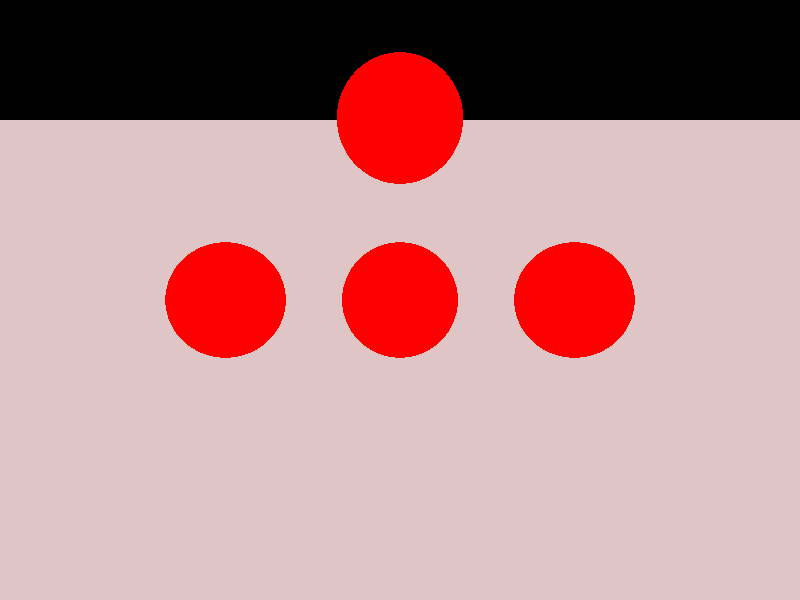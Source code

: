 #include "colors.inc"

plane {
	y, -2
	pigment {Pink}	
}

sphere {
    <-3,6,0>, 1
    pigment { Red }
    finish {
      ambient 0.1
      diffuse 0.0
      phong 0.0
      phong_size 0
    }
}

sphere {
    <0,6,0>, 1
    pigment { Red }
    finish {
      ambient 0.0
      diffuse 0.35
      phong 0.0
      phong_size 0
    }
}

sphere {
    <3,6,0>, 1
    pigment { Red }
    finish {
      ambient 0.0
      diffuse 0.0
      phong 0.35
      phong_size 100
    }
}

sphere {
   <0,9,0>, 1
   pigment { Red }
   finish {
     ambient 0.1
     diffuse 0.35
     phong 0.35
     phong_size 100
   }
}


light_source {
    <10, 10, -10>
    color White
}

camera {
	location <0, 9, -10>
	look_at <0, 6, 0>	
}